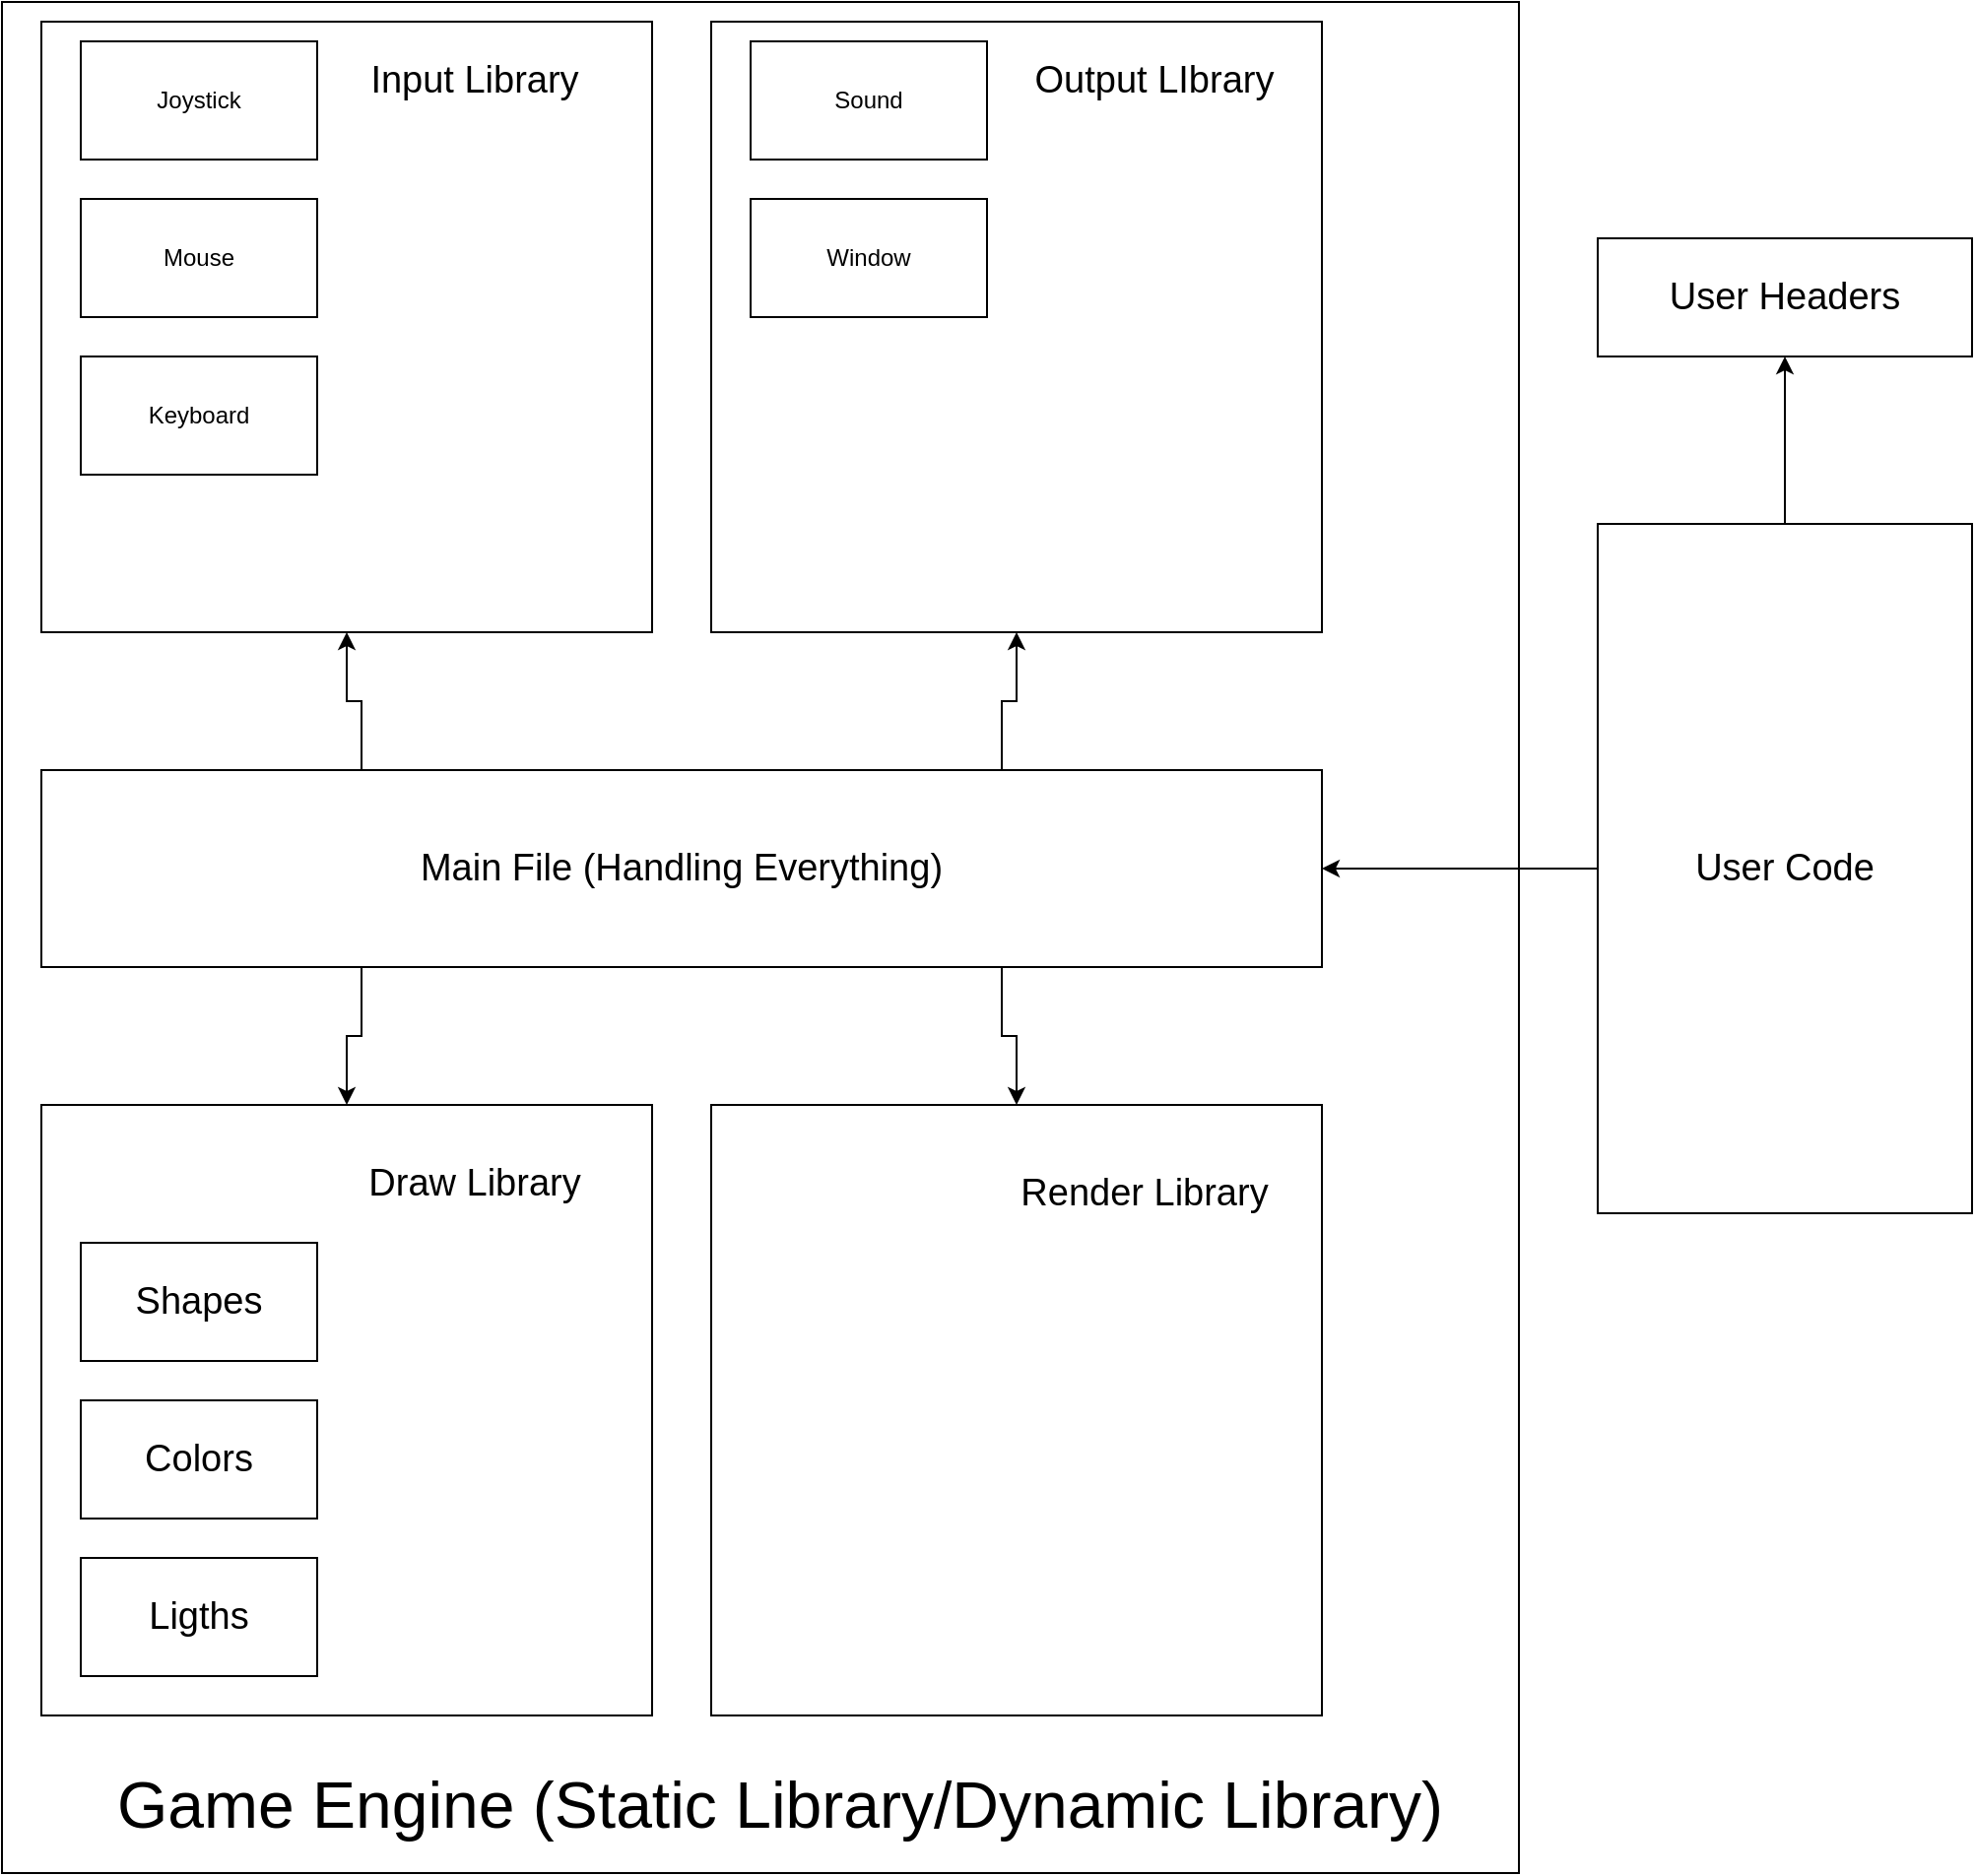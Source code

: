 <mxfile version="14.8.2" type="device"><diagram id="LJpvJvoIibqr2IJmosNI" name="Page-1"><mxGraphModel dx="1114" dy="1120" grid="1" gridSize="10" guides="1" tooltips="1" connect="1" arrows="1" fold="1" page="1" pageScale="1" pageWidth="850" pageHeight="1100" math="0" shadow="0"><root><mxCell id="0"/><mxCell id="1" parent="0"/><mxCell id="MXmpF07xFlqQ4XfrmAtC-1" value="" style="rounded=0;whiteSpace=wrap;html=1;" vertex="1" parent="1"><mxGeometry x="40" y="40" width="770" height="950" as="geometry"/></mxCell><mxCell id="lEVP7PtPQauDJKN0UoGI-8" value="" style="whiteSpace=wrap;html=1;aspect=fixed;" parent="1" vertex="1"><mxGeometry x="400" y="50" width="310" height="310" as="geometry"/></mxCell><mxCell id="lEVP7PtPQauDJKN0UoGI-6" value="" style="whiteSpace=wrap;html=1;aspect=fixed;" parent="1" vertex="1"><mxGeometry x="60" y="50" width="310" height="310" as="geometry"/></mxCell><mxCell id="lEVP7PtPQauDJKN0UoGI-1" value="Window" style="rounded=0;whiteSpace=wrap;html=1;" parent="1" vertex="1"><mxGeometry x="420" y="140" width="120" height="60" as="geometry"/></mxCell><mxCell id="lEVP7PtPQauDJKN0UoGI-2" value="Keyboard" style="rounded=0;whiteSpace=wrap;html=1;" parent="1" vertex="1"><mxGeometry x="80" y="220" width="120" height="60" as="geometry"/></mxCell><mxCell id="lEVP7PtPQauDJKN0UoGI-3" value="Sound" style="rounded=0;whiteSpace=wrap;html=1;" parent="1" vertex="1"><mxGeometry x="420" y="60" width="120" height="60" as="geometry"/></mxCell><mxCell id="lEVP7PtPQauDJKN0UoGI-4" value="Mouse" style="rounded=0;whiteSpace=wrap;html=1;" parent="1" vertex="1"><mxGeometry x="80" y="140" width="120" height="60" as="geometry"/></mxCell><mxCell id="lEVP7PtPQauDJKN0UoGI-5" value="Joystick" style="rounded=0;whiteSpace=wrap;html=1;" parent="1" vertex="1"><mxGeometry x="80" y="60" width="120" height="60" as="geometry"/></mxCell><mxCell id="lEVP7PtPQauDJKN0UoGI-7" value="&lt;font style=&quot;font-size: 19px&quot;&gt;Input Library&lt;/font&gt;" style="text;html=1;strokeColor=none;fillColor=none;align=center;verticalAlign=middle;whiteSpace=wrap;rounded=0;" parent="1" vertex="1"><mxGeometry x="210" y="70" width="140" height="20" as="geometry"/></mxCell><mxCell id="lEVP7PtPQauDJKN0UoGI-10" value="&lt;font style=&quot;font-size: 19px&quot;&gt;Output LIbrary&lt;/font&gt;" style="text;html=1;strokeColor=none;fillColor=none;align=center;verticalAlign=middle;whiteSpace=wrap;rounded=0;" parent="1" vertex="1"><mxGeometry x="560" y="70" width="130" height="20" as="geometry"/></mxCell><mxCell id="lEVP7PtPQauDJKN0UoGI-11" value="" style="whiteSpace=wrap;html=1;aspect=fixed;" parent="1" vertex="1"><mxGeometry x="60" y="600" width="310" height="310" as="geometry"/></mxCell><mxCell id="lEVP7PtPQauDJKN0UoGI-12" value="&lt;font style=&quot;font-size: 19px&quot;&gt;Draw Library&lt;/font&gt;" style="text;html=1;strokeColor=none;fillColor=none;align=center;verticalAlign=middle;whiteSpace=wrap;rounded=0;" parent="1" vertex="1"><mxGeometry x="220" y="620" width="120" height="40" as="geometry"/></mxCell><mxCell id="lEVP7PtPQauDJKN0UoGI-13" value="" style="whiteSpace=wrap;html=1;aspect=fixed;" parent="1" vertex="1"><mxGeometry x="400" y="600" width="310" height="310" as="geometry"/></mxCell><mxCell id="lEVP7PtPQauDJKN0UoGI-14" value="&lt;font style=&quot;font-size: 19px&quot;&gt;Render Library&lt;/font&gt;" style="text;html=1;strokeColor=none;fillColor=none;align=center;verticalAlign=middle;whiteSpace=wrap;rounded=0;" parent="1" vertex="1"><mxGeometry x="550" y="620" width="140" height="50" as="geometry"/></mxCell><mxCell id="lEVP7PtPQauDJKN0UoGI-28" style="edgeStyle=orthogonalEdgeStyle;rounded=0;orthogonalLoop=1;jettySize=auto;html=1;exitX=0;exitY=0.5;exitDx=0;exitDy=0;entryX=1;entryY=0.5;entryDx=0;entryDy=0;" parent="1" source="lEVP7PtPQauDJKN0UoGI-15" target="lEVP7PtPQauDJKN0UoGI-17" edge="1"><mxGeometry relative="1" as="geometry"/></mxCell><mxCell id="lEVP7PtPQauDJKN0UoGI-35" style="edgeStyle=orthogonalEdgeStyle;rounded=0;orthogonalLoop=1;jettySize=auto;html=1;exitX=0.5;exitY=0;exitDx=0;exitDy=0;entryX=0.5;entryY=1;entryDx=0;entryDy=0;" parent="1" source="lEVP7PtPQauDJKN0UoGI-15" target="lEVP7PtPQauDJKN0UoGI-33" edge="1"><mxGeometry relative="1" as="geometry"/></mxCell><mxCell id="lEVP7PtPQauDJKN0UoGI-15" value="" style="rounded=0;whiteSpace=wrap;html=1;" parent="1" vertex="1"><mxGeometry x="850" y="305" width="190" height="350" as="geometry"/></mxCell><mxCell id="lEVP7PtPQauDJKN0UoGI-16" value="&lt;font style=&quot;font-size: 19px&quot;&gt;User Code&lt;/font&gt;" style="text;html=1;strokeColor=none;fillColor=none;align=center;verticalAlign=middle;whiteSpace=wrap;rounded=0;" parent="1" vertex="1"><mxGeometry x="890" y="462.5" width="110" height="35" as="geometry"/></mxCell><mxCell id="lEVP7PtPQauDJKN0UoGI-29" style="edgeStyle=orthogonalEdgeStyle;rounded=0;orthogonalLoop=1;jettySize=auto;html=1;exitX=0.25;exitY=0;exitDx=0;exitDy=0;entryX=0.5;entryY=1;entryDx=0;entryDy=0;" parent="1" source="lEVP7PtPQauDJKN0UoGI-17" target="lEVP7PtPQauDJKN0UoGI-6" edge="1"><mxGeometry relative="1" as="geometry"/></mxCell><mxCell id="lEVP7PtPQauDJKN0UoGI-30" style="edgeStyle=orthogonalEdgeStyle;rounded=0;orthogonalLoop=1;jettySize=auto;html=1;exitX=0.75;exitY=0;exitDx=0;exitDy=0;entryX=0.5;entryY=1;entryDx=0;entryDy=0;" parent="1" source="lEVP7PtPQauDJKN0UoGI-17" target="lEVP7PtPQauDJKN0UoGI-8" edge="1"><mxGeometry relative="1" as="geometry"/></mxCell><mxCell id="lEVP7PtPQauDJKN0UoGI-31" style="edgeStyle=orthogonalEdgeStyle;rounded=0;orthogonalLoop=1;jettySize=auto;html=1;exitX=0.25;exitY=1;exitDx=0;exitDy=0;" parent="1" source="lEVP7PtPQauDJKN0UoGI-17" target="lEVP7PtPQauDJKN0UoGI-11" edge="1"><mxGeometry relative="1" as="geometry"/></mxCell><mxCell id="lEVP7PtPQauDJKN0UoGI-32" style="edgeStyle=orthogonalEdgeStyle;rounded=0;orthogonalLoop=1;jettySize=auto;html=1;exitX=0.75;exitY=1;exitDx=0;exitDy=0;" parent="1" source="lEVP7PtPQauDJKN0UoGI-17" target="lEVP7PtPQauDJKN0UoGI-13" edge="1"><mxGeometry relative="1" as="geometry"/></mxCell><mxCell id="lEVP7PtPQauDJKN0UoGI-17" value="" style="rounded=0;whiteSpace=wrap;html=1;" parent="1" vertex="1"><mxGeometry x="60" y="430" width="650" height="100" as="geometry"/></mxCell><mxCell id="lEVP7PtPQauDJKN0UoGI-18" value="&lt;span style=&quot;font-size: 19px&quot;&gt;Main File (Handling Everything)&lt;/span&gt;" style="text;html=1;strokeColor=none;fillColor=none;align=center;verticalAlign=middle;whiteSpace=wrap;rounded=0;" parent="1" vertex="1"><mxGeometry x="240" y="465" width="290" height="30" as="geometry"/></mxCell><mxCell id="lEVP7PtPQauDJKN0UoGI-33" value="" style="rounded=0;whiteSpace=wrap;html=1;" parent="1" vertex="1"><mxGeometry x="850" y="160" width="190" height="60" as="geometry"/></mxCell><mxCell id="lEVP7PtPQauDJKN0UoGI-34" value="&lt;font style=&quot;font-size: 19px&quot;&gt;User Headers&lt;/font&gt;" style="text;html=1;strokeColor=none;fillColor=none;align=center;verticalAlign=middle;whiteSpace=wrap;rounded=0;" parent="1" vertex="1"><mxGeometry x="885" y="175" width="120" height="30" as="geometry"/></mxCell><mxCell id="lEVP7PtPQauDJKN0UoGI-36" value="" style="rounded=0;whiteSpace=wrap;html=1;" parent="1" vertex="1"><mxGeometry x="80" y="670" width="120" height="60" as="geometry"/></mxCell><mxCell id="lEVP7PtPQauDJKN0UoGI-37" value="" style="rounded=0;whiteSpace=wrap;html=1;" parent="1" vertex="1"><mxGeometry x="80" y="750" width="120" height="60" as="geometry"/></mxCell><mxCell id="lEVP7PtPQauDJKN0UoGI-38" value="" style="rounded=0;whiteSpace=wrap;html=1;" parent="1" vertex="1"><mxGeometry x="80" y="830" width="120" height="60" as="geometry"/></mxCell><mxCell id="lEVP7PtPQauDJKN0UoGI-39" value="&lt;font style=&quot;font-size: 19px&quot;&gt;Shapes&lt;/font&gt;" style="text;html=1;strokeColor=none;fillColor=none;align=center;verticalAlign=middle;whiteSpace=wrap;rounded=0;" parent="1" vertex="1"><mxGeometry x="105" y="680" width="70" height="40" as="geometry"/></mxCell><mxCell id="lEVP7PtPQauDJKN0UoGI-40" value="&lt;font style=&quot;font-size: 19px&quot;&gt;Colors&lt;/font&gt;" style="text;html=1;strokeColor=none;fillColor=none;align=center;verticalAlign=middle;whiteSpace=wrap;rounded=0;" parent="1" vertex="1"><mxGeometry x="105" y="765" width="70" height="30" as="geometry"/></mxCell><mxCell id="lEVP7PtPQauDJKN0UoGI-41" value="&lt;font style=&quot;font-size: 19px&quot;&gt;Ligths&lt;/font&gt;" style="text;html=1;strokeColor=none;fillColor=none;align=center;verticalAlign=middle;whiteSpace=wrap;rounded=0;" parent="1" vertex="1"><mxGeometry x="110" y="845" width="60" height="30" as="geometry"/></mxCell><mxCell id="MXmpF07xFlqQ4XfrmAtC-3" value="&lt;font style=&quot;font-size: 33px&quot;&gt;Game Engine (Static Library/Dynamic Library)&lt;/font&gt;" style="text;html=1;strokeColor=none;fillColor=none;align=center;verticalAlign=middle;whiteSpace=wrap;rounded=0;" vertex="1" parent="1"><mxGeometry x="90" y="930" width="690" height="50" as="geometry"/></mxCell></root></mxGraphModel></diagram></mxfile>